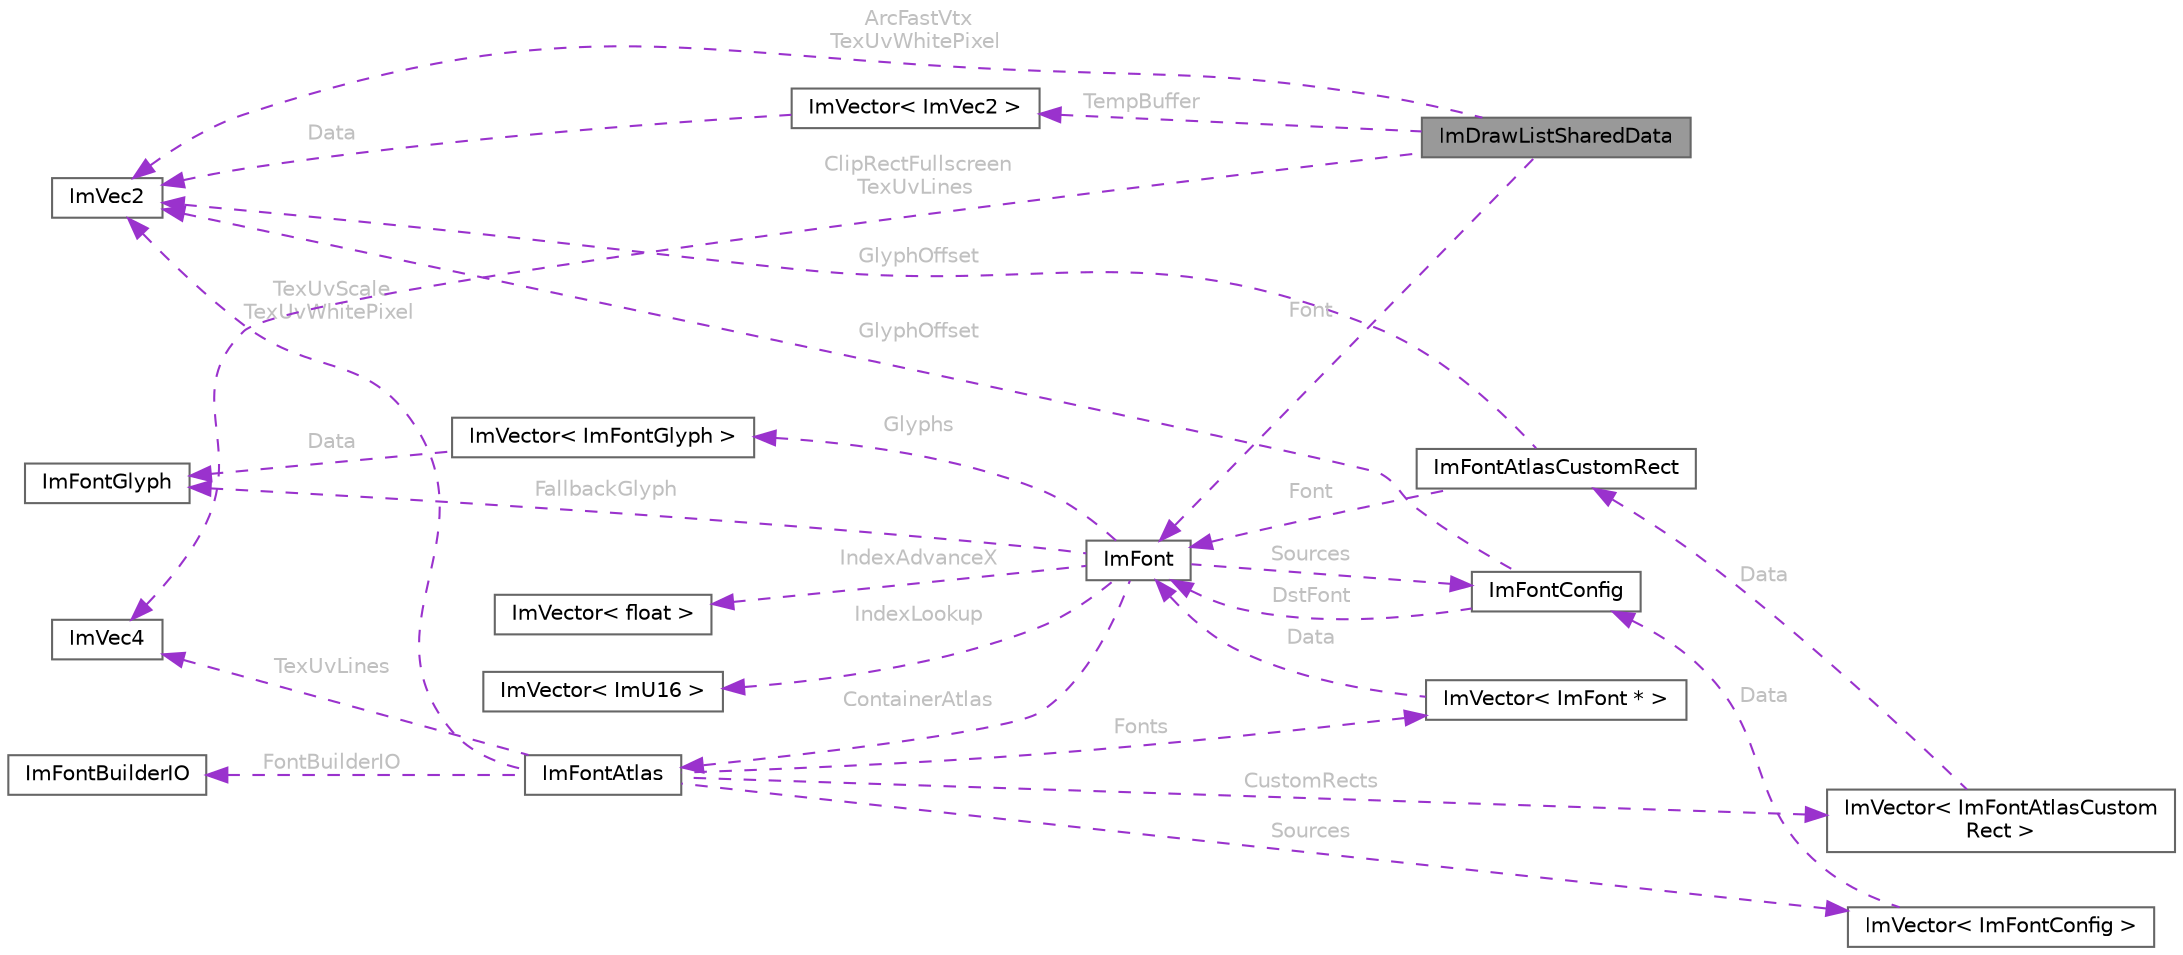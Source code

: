 digraph "ImDrawListSharedData"
{
 // LATEX_PDF_SIZE
  bgcolor="transparent";
  edge [fontname=Helvetica,fontsize=10,labelfontname=Helvetica,labelfontsize=10];
  node [fontname=Helvetica,fontsize=10,shape=box,height=0.2,width=0.4];
  rankdir="LR";
  Node1 [id="Node000001",label="ImDrawListSharedData",height=0.2,width=0.4,color="gray40", fillcolor="grey60", style="filled", fontcolor="black",tooltip=" "];
  Node2 -> Node1 [id="edge1_Node000001_Node000002",dir="back",color="darkorchid3",style="dashed",tooltip=" ",label=" ArcFastVtx\nTexUvWhitePixel",fontcolor="grey" ];
  Node2 [id="Node000002",label="ImVec2",height=0.2,width=0.4,color="gray40", fillcolor="white", style="filled",URL="$struct_im_vec2.html",tooltip=" "];
  Node3 -> Node1 [id="edge2_Node000001_Node000003",dir="back",color="darkorchid3",style="dashed",tooltip=" ",label=" ClipRectFullscreen\nTexUvLines",fontcolor="grey" ];
  Node3 [id="Node000003",label="ImVec4",height=0.2,width=0.4,color="gray40", fillcolor="white", style="filled",URL="$struct_im_vec4.html",tooltip=" "];
  Node4 -> Node1 [id="edge3_Node000001_Node000004",dir="back",color="darkorchid3",style="dashed",tooltip=" ",label=" Font",fontcolor="grey" ];
  Node4 [id="Node000004",label="ImFont",height=0.2,width=0.4,color="gray40", fillcolor="white", style="filled",URL="$struct_im_font.html",tooltip=" "];
  Node5 -> Node4 [id="edge4_Node000004_Node000005",dir="back",color="darkorchid3",style="dashed",tooltip=" ",label=" IndexAdvanceX",fontcolor="grey" ];
  Node5 [id="Node000005",label="ImVector\< float \>",height=0.2,width=0.4,color="gray40", fillcolor="white", style="filled",URL="$struct_im_vector.html",tooltip=" "];
  Node6 -> Node4 [id="edge5_Node000004_Node000006",dir="back",color="darkorchid3",style="dashed",tooltip=" ",label=" IndexLookup",fontcolor="grey" ];
  Node6 [id="Node000006",label="ImVector\< ImU16 \>",height=0.2,width=0.4,color="gray40", fillcolor="white", style="filled",URL="$struct_im_vector.html",tooltip=" "];
  Node7 -> Node4 [id="edge6_Node000004_Node000007",dir="back",color="darkorchid3",style="dashed",tooltip=" ",label=" Glyphs",fontcolor="grey" ];
  Node7 [id="Node000007",label="ImVector\< ImFontGlyph \>",height=0.2,width=0.4,color="gray40", fillcolor="white", style="filled",URL="$struct_im_vector.html",tooltip=" "];
  Node8 -> Node7 [id="edge7_Node000007_Node000008",dir="back",color="darkorchid3",style="dashed",tooltip=" ",label=" Data",fontcolor="grey" ];
  Node8 [id="Node000008",label="ImFontGlyph",height=0.2,width=0.4,color="gray40", fillcolor="white", style="filled",URL="$struct_im_font_glyph.html",tooltip=" "];
  Node8 -> Node4 [id="edge8_Node000004_Node000008",dir="back",color="darkorchid3",style="dashed",tooltip=" ",label=" FallbackGlyph",fontcolor="grey" ];
  Node9 -> Node4 [id="edge9_Node000004_Node000009",dir="back",color="darkorchid3",style="dashed",tooltip=" ",label=" ContainerAtlas",fontcolor="grey" ];
  Node9 [id="Node000009",label="ImFontAtlas",height=0.2,width=0.4,color="gray40", fillcolor="white", style="filled",URL="$struct_im_font_atlas.html",tooltip=" "];
  Node2 -> Node9 [id="edge10_Node000009_Node000002",dir="back",color="darkorchid3",style="dashed",tooltip=" ",label=" TexUvScale\nTexUvWhitePixel",fontcolor="grey" ];
  Node10 -> Node9 [id="edge11_Node000009_Node000010",dir="back",color="darkorchid3",style="dashed",tooltip=" ",label=" Fonts",fontcolor="grey" ];
  Node10 [id="Node000010",label="ImVector\< ImFont * \>",height=0.2,width=0.4,color="gray40", fillcolor="white", style="filled",URL="$struct_im_vector.html",tooltip=" "];
  Node4 -> Node10 [id="edge12_Node000010_Node000004",dir="back",color="darkorchid3",style="dashed",tooltip=" ",label=" Data",fontcolor="grey" ];
  Node11 -> Node9 [id="edge13_Node000009_Node000011",dir="back",color="darkorchid3",style="dashed",tooltip=" ",label=" CustomRects",fontcolor="grey" ];
  Node11 [id="Node000011",label="ImVector\< ImFontAtlasCustom\lRect \>",height=0.2,width=0.4,color="gray40", fillcolor="white", style="filled",URL="$struct_im_vector.html",tooltip=" "];
  Node12 -> Node11 [id="edge14_Node000011_Node000012",dir="back",color="darkorchid3",style="dashed",tooltip=" ",label=" Data",fontcolor="grey" ];
  Node12 [id="Node000012",label="ImFontAtlasCustomRect",height=0.2,width=0.4,color="gray40", fillcolor="white", style="filled",URL="$struct_im_font_atlas_custom_rect.html",tooltip=" "];
  Node2 -> Node12 [id="edge15_Node000012_Node000002",dir="back",color="darkorchid3",style="dashed",tooltip=" ",label=" GlyphOffset",fontcolor="grey" ];
  Node4 -> Node12 [id="edge16_Node000012_Node000004",dir="back",color="darkorchid3",style="dashed",tooltip=" ",label=" Font",fontcolor="grey" ];
  Node13 -> Node9 [id="edge17_Node000009_Node000013",dir="back",color="darkorchid3",style="dashed",tooltip=" ",label=" Sources",fontcolor="grey" ];
  Node13 [id="Node000013",label="ImVector\< ImFontConfig \>",height=0.2,width=0.4,color="gray40", fillcolor="white", style="filled",URL="$struct_im_vector.html",tooltip=" "];
  Node14 -> Node13 [id="edge18_Node000013_Node000014",dir="back",color="darkorchid3",style="dashed",tooltip=" ",label=" Data",fontcolor="grey" ];
  Node14 [id="Node000014",label="ImFontConfig",height=0.2,width=0.4,color="gray40", fillcolor="white", style="filled",URL="$struct_im_font_config.html",tooltip=" "];
  Node2 -> Node14 [id="edge19_Node000014_Node000002",dir="back",color="darkorchid3",style="dashed",tooltip=" ",label=" GlyphOffset",fontcolor="grey" ];
  Node4 -> Node14 [id="edge20_Node000014_Node000004",dir="back",color="darkorchid3",style="dashed",tooltip=" ",label=" DstFont",fontcolor="grey" ];
  Node3 -> Node9 [id="edge21_Node000009_Node000003",dir="back",color="darkorchid3",style="dashed",tooltip=" ",label=" TexUvLines",fontcolor="grey" ];
  Node15 -> Node9 [id="edge22_Node000009_Node000015",dir="back",color="darkorchid3",style="dashed",tooltip=" ",label=" FontBuilderIO",fontcolor="grey" ];
  Node15 [id="Node000015",label="ImFontBuilderIO",height=0.2,width=0.4,color="gray40", fillcolor="white", style="filled",URL="$struct_im_font_builder_i_o.html",tooltip=" "];
  Node14 -> Node4 [id="edge23_Node000004_Node000014",dir="back",color="darkorchid3",style="dashed",tooltip=" ",label=" Sources",fontcolor="grey" ];
  Node16 -> Node1 [id="edge24_Node000001_Node000016",dir="back",color="darkorchid3",style="dashed",tooltip=" ",label=" TempBuffer",fontcolor="grey" ];
  Node16 [id="Node000016",label="ImVector\< ImVec2 \>",height=0.2,width=0.4,color="gray40", fillcolor="white", style="filled",URL="$struct_im_vector.html",tooltip=" "];
  Node2 -> Node16 [id="edge25_Node000016_Node000002",dir="back",color="darkorchid3",style="dashed",tooltip=" ",label=" Data",fontcolor="grey" ];
}

